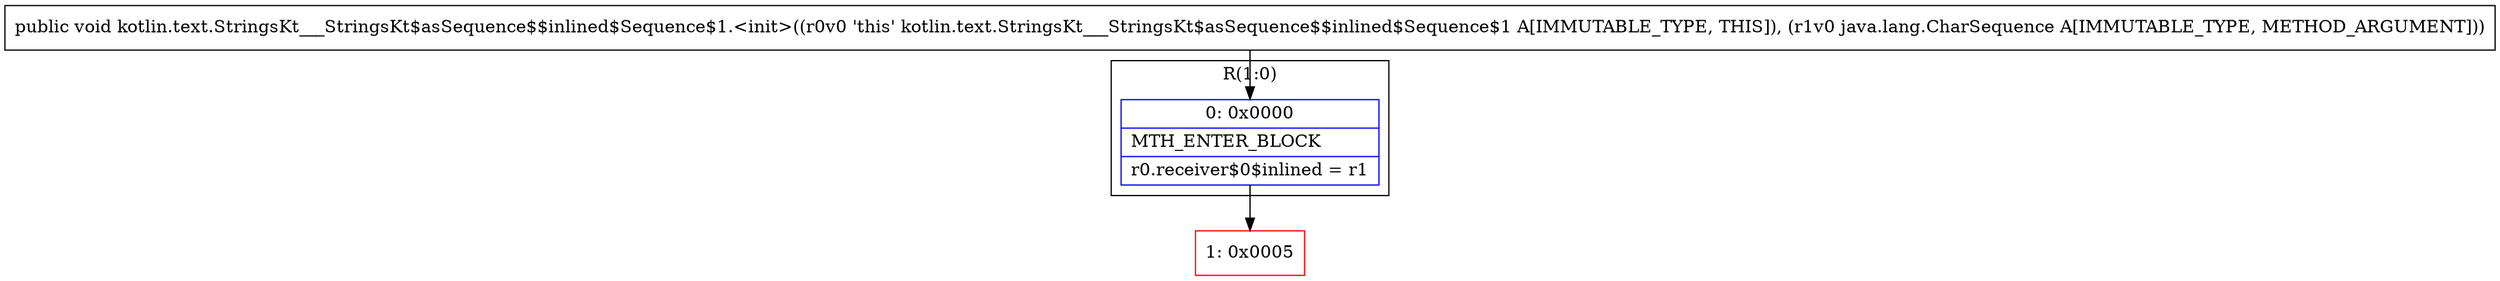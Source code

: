 digraph "CFG forkotlin.text.StringsKt___StringsKt$asSequence$$inlined$Sequence$1.\<init\>(Ljava\/lang\/CharSequence;)V" {
subgraph cluster_Region_925834414 {
label = "R(1:0)";
node [shape=record,color=blue];
Node_0 [shape=record,label="{0\:\ 0x0000|MTH_ENTER_BLOCK\l|r0.receiver$0$inlined = r1\l}"];
}
Node_1 [shape=record,color=red,label="{1\:\ 0x0005}"];
MethodNode[shape=record,label="{public void kotlin.text.StringsKt___StringsKt$asSequence$$inlined$Sequence$1.\<init\>((r0v0 'this' kotlin.text.StringsKt___StringsKt$asSequence$$inlined$Sequence$1 A[IMMUTABLE_TYPE, THIS]), (r1v0 java.lang.CharSequence A[IMMUTABLE_TYPE, METHOD_ARGUMENT])) }"];
MethodNode -> Node_0;
Node_0 -> Node_1;
}

